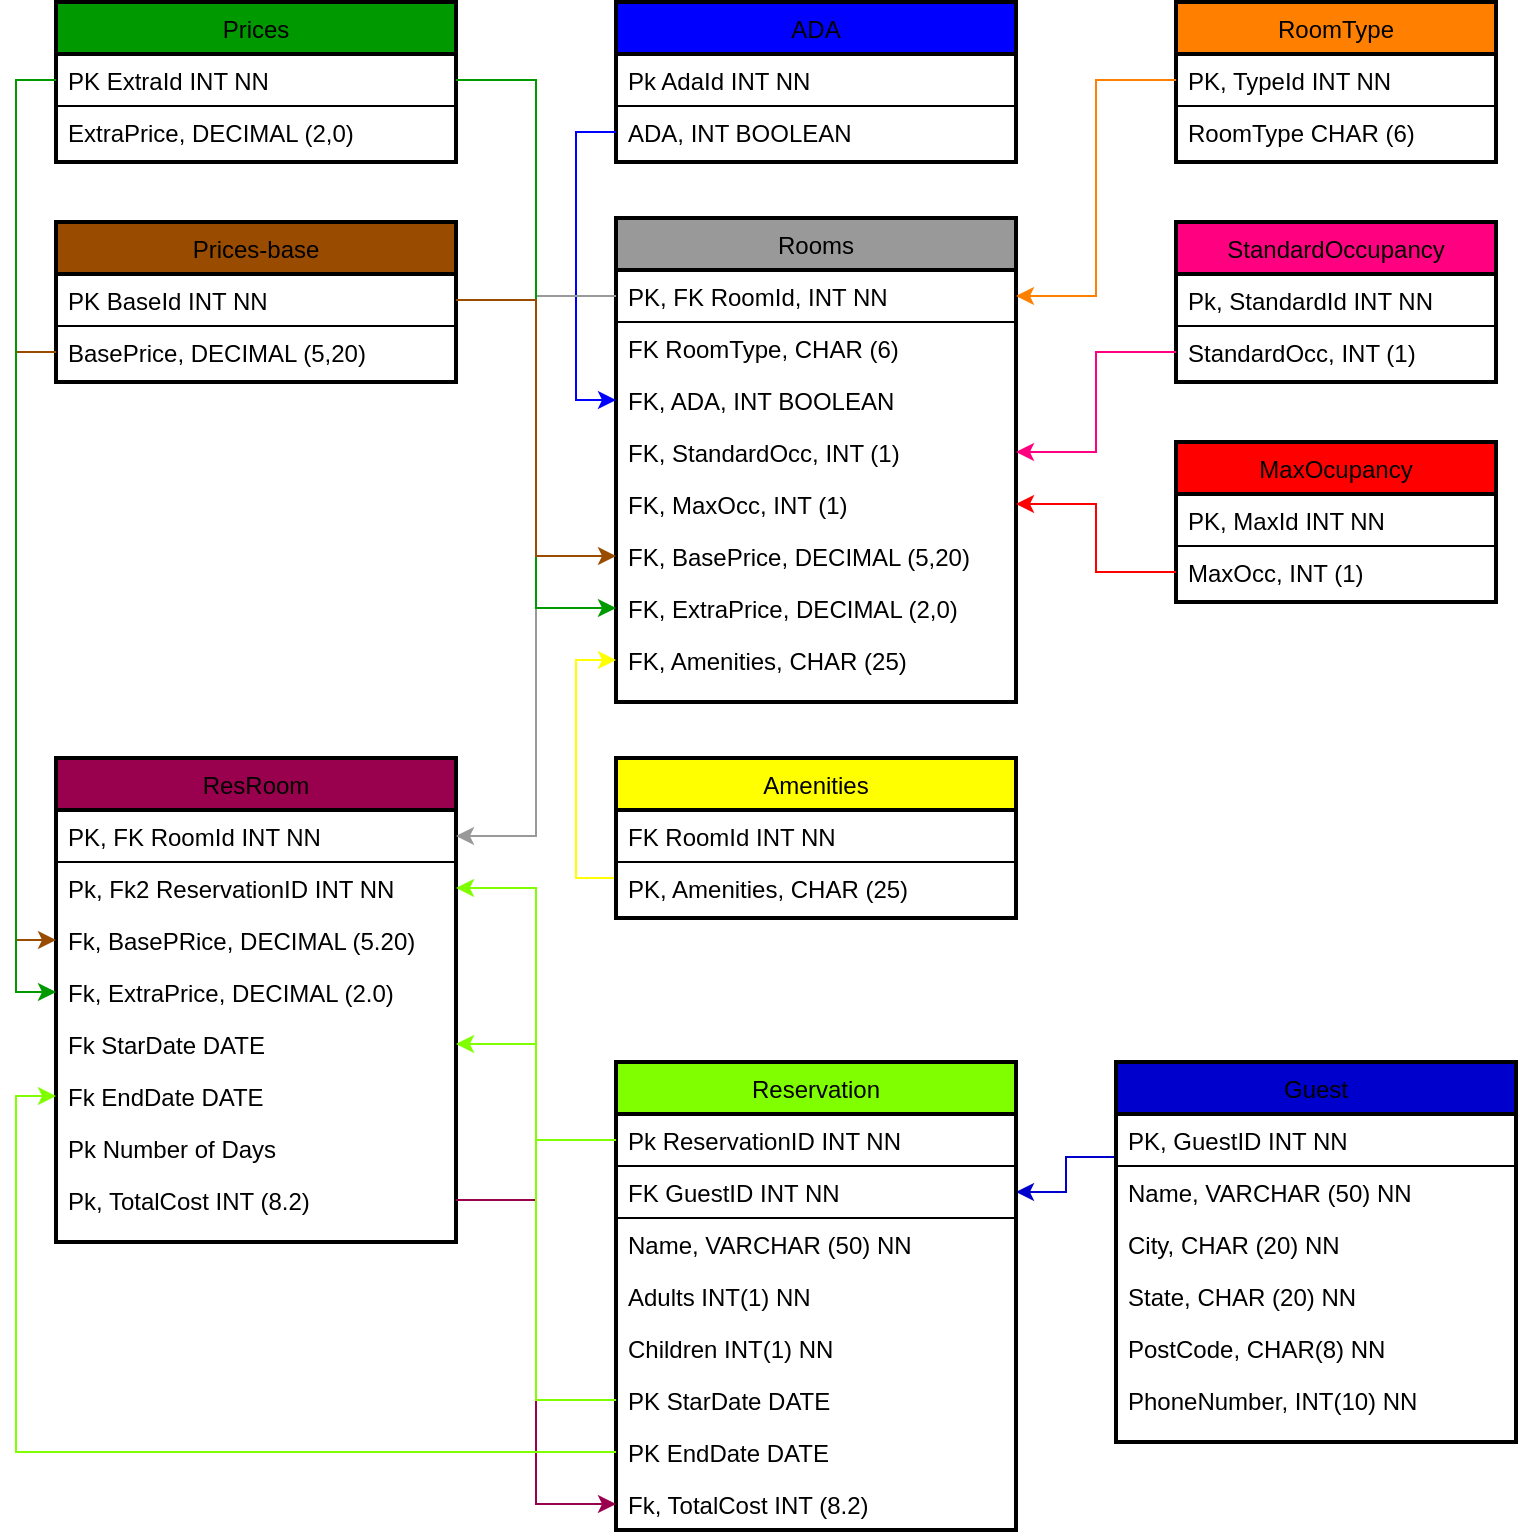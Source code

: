 <mxfile version="17.5.0" type="github" pages="3">
  <diagram id="C5RBs43oDa-KdzZeNtuy" name="Page-1">
    <mxGraphModel dx="1157" dy="651" grid="1" gridSize="10" guides="1" tooltips="1" connect="1" arrows="1" fold="1" page="1" pageScale="1" pageWidth="827" pageHeight="1169" math="0" shadow="0">
      <root>
        <mxCell id="WIyWlLk6GJQsqaUBKTNV-0" />
        <mxCell id="WIyWlLk6GJQsqaUBKTNV-1" parent="WIyWlLk6GJQsqaUBKTNV-0" />
        <mxCell id="zkfFHV4jXpPFQw0GAbJ--6" value="RoomType" style="swimlane;fontStyle=0;align=center;verticalAlign=top;childLayout=stackLayout;horizontal=1;startSize=26;horizontalStack=0;resizeParent=1;resizeLast=0;collapsible=1;marginBottom=0;rounded=0;shadow=0;strokeWidth=2;fillColor=#FF8000;" parent="WIyWlLk6GJQsqaUBKTNV-1" vertex="1">
          <mxGeometry x="640" y="770" width="160" height="80" as="geometry">
            <mxRectangle x="130" y="380" width="160" height="26" as="alternateBounds" />
          </mxGeometry>
        </mxCell>
        <mxCell id="zkfFHV4jXpPFQw0GAbJ--7" value="PK, TypeId INT NN" style="text;align=left;verticalAlign=top;spacingLeft=4;spacingRight=4;overflow=hidden;rotatable=0;points=[[0,0.5],[1,0.5]];portConstraint=eastwest;strokeColor=default;" parent="zkfFHV4jXpPFQw0GAbJ--6" vertex="1">
          <mxGeometry y="26" width="160" height="26" as="geometry" />
        </mxCell>
        <mxCell id="zkfFHV4jXpPFQw0GAbJ--8" value="RoomType CHAR (6)" style="text;align=left;verticalAlign=top;spacingLeft=4;spacingRight=4;overflow=hidden;rotatable=0;points=[[0,0.5],[1,0.5]];portConstraint=eastwest;rounded=0;shadow=0;html=0;" parent="zkfFHV4jXpPFQw0GAbJ--6" vertex="1">
          <mxGeometry y="52" width="160" height="26" as="geometry" />
        </mxCell>
        <mxCell id="zkfFHV4jXpPFQw0GAbJ--17" value="Rooms" style="swimlane;fontStyle=0;align=center;verticalAlign=top;childLayout=stackLayout;horizontal=1;startSize=26;horizontalStack=0;resizeParent=1;resizeLast=0;collapsible=1;marginBottom=0;rounded=0;shadow=0;strokeWidth=2;fillColor=#999999;" parent="WIyWlLk6GJQsqaUBKTNV-1" vertex="1">
          <mxGeometry x="360" y="878" width="200" height="242" as="geometry">
            <mxRectangle x="550" y="140" width="160" height="26" as="alternateBounds" />
          </mxGeometry>
        </mxCell>
        <mxCell id="0P9o4trkwfI-SX9gZ-fZ-0" value="PK, FK RoomId, INT NN" style="text;align=left;verticalAlign=top;spacingLeft=4;spacingRight=4;overflow=hidden;rotatable=0;points=[[0,0.5],[1,0.5]];portConstraint=eastwest;strokeColor=default;" parent="zkfFHV4jXpPFQw0GAbJ--17" vertex="1">
          <mxGeometry y="26" width="200" height="26" as="geometry" />
        </mxCell>
        <mxCell id="zkfFHV4jXpPFQw0GAbJ--20" value="FK RoomType, CHAR (6)" style="text;align=left;verticalAlign=top;spacingLeft=4;spacingRight=4;overflow=hidden;rotatable=0;points=[[0,0.5],[1,0.5]];portConstraint=eastwest;rounded=0;shadow=0;html=0;" parent="zkfFHV4jXpPFQw0GAbJ--17" vertex="1">
          <mxGeometry y="52" width="200" height="26" as="geometry" />
        </mxCell>
        <mxCell id="zkfFHV4jXpPFQw0GAbJ--21" value="FK, ADA, INT BOOLEAN" style="text;align=left;verticalAlign=top;spacingLeft=4;spacingRight=4;overflow=hidden;rotatable=0;points=[[0,0.5],[1,0.5]];portConstraint=eastwest;rounded=0;shadow=0;html=0;" parent="zkfFHV4jXpPFQw0GAbJ--17" vertex="1">
          <mxGeometry y="78" width="200" height="26" as="geometry" />
        </mxCell>
        <mxCell id="0P9o4trkwfI-SX9gZ-fZ-1" value="FK, StandardOcc, INT (1)" style="text;align=left;verticalAlign=top;spacingLeft=4;spacingRight=4;overflow=hidden;rotatable=0;points=[[0,0.5],[1,0.5]];portConstraint=eastwest;rounded=0;shadow=0;html=0;" parent="zkfFHV4jXpPFQw0GAbJ--17" vertex="1">
          <mxGeometry y="104" width="200" height="26" as="geometry" />
        </mxCell>
        <mxCell id="zkfFHV4jXpPFQw0GAbJ--22" value="FK, MaxOcc, INT (1)" style="text;align=left;verticalAlign=top;spacingLeft=4;spacingRight=4;overflow=hidden;rotatable=0;points=[[0,0.5],[1,0.5]];portConstraint=eastwest;rounded=0;shadow=0;html=0;" parent="zkfFHV4jXpPFQw0GAbJ--17" vertex="1">
          <mxGeometry y="130" width="200" height="26" as="geometry" />
        </mxCell>
        <mxCell id="0P9o4trkwfI-SX9gZ-fZ-3" value="FK, BasePrice, DECIMAL (5,20)" style="text;align=left;verticalAlign=top;spacingLeft=4;spacingRight=4;overflow=hidden;rotatable=0;points=[[0,0.5],[1,0.5]];portConstraint=eastwest;rounded=0;shadow=0;html=0;" parent="zkfFHV4jXpPFQw0GAbJ--17" vertex="1">
          <mxGeometry y="156" width="200" height="26" as="geometry" />
        </mxCell>
        <mxCell id="0P9o4trkwfI-SX9gZ-fZ-4" value="FK, ExtraPrice, DECIMAL (2,0)" style="text;align=left;verticalAlign=top;spacingLeft=4;spacingRight=4;overflow=hidden;rotatable=0;points=[[0,0.5],[1,0.5]];portConstraint=eastwest;rounded=0;shadow=0;html=0;" parent="zkfFHV4jXpPFQw0GAbJ--17" vertex="1">
          <mxGeometry y="182" width="200" height="26" as="geometry" />
        </mxCell>
        <mxCell id="0P9o4trkwfI-SX9gZ-fZ-2" value="FK, Amenities, CHAR (25)" style="text;align=left;verticalAlign=top;spacingLeft=4;spacingRight=4;overflow=hidden;rotatable=0;points=[[0,0.5],[1,0.5]];portConstraint=eastwest;rounded=0;shadow=0;html=0;" parent="zkfFHV4jXpPFQw0GAbJ--17" vertex="1">
          <mxGeometry y="208" width="200" height="26" as="geometry" />
        </mxCell>
        <mxCell id="3suS3oA_n47Dg1RYCgZG-1" value="StandardOccupancy" style="swimlane;fontStyle=0;align=center;verticalAlign=top;childLayout=stackLayout;horizontal=1;startSize=26;horizontalStack=0;resizeParent=1;resizeLast=0;collapsible=1;marginBottom=0;rounded=0;shadow=0;strokeWidth=2;fillColor=#FF0080;" vertex="1" parent="WIyWlLk6GJQsqaUBKTNV-1">
          <mxGeometry x="640" y="880" width="160" height="80" as="geometry">
            <mxRectangle x="130" y="380" width="160" height="26" as="alternateBounds" />
          </mxGeometry>
        </mxCell>
        <mxCell id="3suS3oA_n47Dg1RYCgZG-2" value="Pk, StandardId INT NN" style="text;align=left;verticalAlign=top;spacingLeft=4;spacingRight=4;overflow=hidden;rotatable=0;points=[[0,0.5],[1,0.5]];portConstraint=eastwest;strokeColor=default;" vertex="1" parent="3suS3oA_n47Dg1RYCgZG-1">
          <mxGeometry y="26" width="160" height="26" as="geometry" />
        </mxCell>
        <mxCell id="3suS3oA_n47Dg1RYCgZG-4" value="StandardOcc, INT (1)" style="text;align=left;verticalAlign=top;spacingLeft=4;spacingRight=4;overflow=hidden;rotatable=0;points=[[0,0.5],[1,0.5]];portConstraint=eastwest;" vertex="1" parent="3suS3oA_n47Dg1RYCgZG-1">
          <mxGeometry y="52" width="160" height="26" as="geometry" />
        </mxCell>
        <mxCell id="3suS3oA_n47Dg1RYCgZG-6" value="MaxOcupancy" style="swimlane;fontStyle=0;align=center;verticalAlign=top;childLayout=stackLayout;horizontal=1;startSize=26;horizontalStack=0;resizeParent=1;resizeLast=0;collapsible=1;marginBottom=0;rounded=0;shadow=0;strokeWidth=2;fillColor=#FF0000;" vertex="1" parent="WIyWlLk6GJQsqaUBKTNV-1">
          <mxGeometry x="640" y="990" width="160" height="80" as="geometry">
            <mxRectangle x="130" y="380" width="160" height="26" as="alternateBounds" />
          </mxGeometry>
        </mxCell>
        <mxCell id="3suS3oA_n47Dg1RYCgZG-7" value="PK, MaxId INT NN" style="text;align=left;verticalAlign=top;spacingLeft=4;spacingRight=4;overflow=hidden;rotatable=0;points=[[0,0.5],[1,0.5]];portConstraint=eastwest;strokeColor=default;" vertex="1" parent="3suS3oA_n47Dg1RYCgZG-6">
          <mxGeometry y="26" width="160" height="26" as="geometry" />
        </mxCell>
        <mxCell id="3suS3oA_n47Dg1RYCgZG-10" value="MaxOcc, INT (1)" style="text;align=left;verticalAlign=top;spacingLeft=4;spacingRight=4;overflow=hidden;rotatable=0;points=[[0,0.5],[1,0.5]];portConstraint=eastwest;" vertex="1" parent="3suS3oA_n47Dg1RYCgZG-6">
          <mxGeometry y="52" width="160" height="26" as="geometry" />
        </mxCell>
        <mxCell id="3suS3oA_n47Dg1RYCgZG-43" style="edgeStyle=orthogonalEdgeStyle;rounded=0;orthogonalLoop=1;jettySize=auto;html=1;exitX=0;exitY=0.75;exitDx=0;exitDy=0;entryX=0;entryY=0.5;entryDx=0;entryDy=0;strokeColor=#FFFF00;" edge="1" parent="WIyWlLk6GJQsqaUBKTNV-1" source="3suS3oA_n47Dg1RYCgZG-11" target="0P9o4trkwfI-SX9gZ-fZ-2">
          <mxGeometry relative="1" as="geometry" />
        </mxCell>
        <mxCell id="3suS3oA_n47Dg1RYCgZG-11" value="Amenities" style="swimlane;fontStyle=0;align=center;verticalAlign=top;childLayout=stackLayout;horizontal=1;startSize=26;horizontalStack=0;resizeParent=1;resizeLast=0;collapsible=1;marginBottom=0;rounded=0;shadow=0;strokeWidth=2;fillColor=#FFFF00;" vertex="1" parent="WIyWlLk6GJQsqaUBKTNV-1">
          <mxGeometry x="360" y="1148" width="200" height="80" as="geometry">
            <mxRectangle x="130" y="380" width="160" height="26" as="alternateBounds" />
          </mxGeometry>
        </mxCell>
        <mxCell id="3suS3oA_n47Dg1RYCgZG-12" value="FK RoomId INT NN" style="text;align=left;verticalAlign=top;spacingLeft=4;spacingRight=4;overflow=hidden;rotatable=0;points=[[0,0.5],[1,0.5]];portConstraint=eastwest;strokeColor=default;" vertex="1" parent="3suS3oA_n47Dg1RYCgZG-11">
          <mxGeometry y="26" width="200" height="26" as="geometry" />
        </mxCell>
        <mxCell id="3suS3oA_n47Dg1RYCgZG-13" value="PK, Amenities, CHAR (25)" style="text;align=left;verticalAlign=top;spacingLeft=4;spacingRight=4;overflow=hidden;rotatable=0;points=[[0,0.5],[1,0.5]];portConstraint=eastwest;rounded=0;shadow=0;html=0;" vertex="1" parent="3suS3oA_n47Dg1RYCgZG-11">
          <mxGeometry y="52" width="200" height="26" as="geometry" />
        </mxCell>
        <mxCell id="3suS3oA_n47Dg1RYCgZG-17" value="ADA" style="swimlane;fontStyle=0;align=center;verticalAlign=top;childLayout=stackLayout;horizontal=1;startSize=26;horizontalStack=0;resizeParent=1;resizeLast=0;collapsible=1;marginBottom=0;rounded=0;shadow=0;strokeWidth=2;fillColor=#0000FF;" vertex="1" parent="WIyWlLk6GJQsqaUBKTNV-1">
          <mxGeometry x="360" y="770" width="200" height="80" as="geometry">
            <mxRectangle x="130" y="380" width="160" height="26" as="alternateBounds" />
          </mxGeometry>
        </mxCell>
        <mxCell id="3suS3oA_n47Dg1RYCgZG-18" value="Pk AdaId INT NN" style="text;align=left;verticalAlign=top;spacingLeft=4;spacingRight=4;overflow=hidden;rotatable=0;points=[[0,0.5],[1,0.5]];portConstraint=eastwest;strokeColor=default;" vertex="1" parent="3suS3oA_n47Dg1RYCgZG-17">
          <mxGeometry y="26" width="200" height="26" as="geometry" />
        </mxCell>
        <mxCell id="3suS3oA_n47Dg1RYCgZG-19" value="ADA, INT BOOLEAN" style="text;align=left;verticalAlign=top;spacingLeft=4;spacingRight=4;overflow=hidden;rotatable=0;points=[[0,0.5],[1,0.5]];portConstraint=eastwest;rounded=0;shadow=0;html=0;" vertex="1" parent="3suS3oA_n47Dg1RYCgZG-17">
          <mxGeometry y="52" width="200" height="26" as="geometry" />
        </mxCell>
        <mxCell id="3suS3oA_n47Dg1RYCgZG-21" value="Prices-base" style="swimlane;fontStyle=0;align=center;verticalAlign=top;childLayout=stackLayout;horizontal=1;startSize=26;horizontalStack=0;resizeParent=1;resizeLast=0;collapsible=1;marginBottom=0;rounded=0;shadow=0;strokeWidth=2;fillColor=#994C00;" vertex="1" parent="WIyWlLk6GJQsqaUBKTNV-1">
          <mxGeometry x="80" y="880" width="200" height="80" as="geometry">
            <mxRectangle x="130" y="380" width="160" height="26" as="alternateBounds" />
          </mxGeometry>
        </mxCell>
        <mxCell id="3suS3oA_n47Dg1RYCgZG-22" value="PK BaseId INT NN" style="text;align=left;verticalAlign=top;spacingLeft=4;spacingRight=4;overflow=hidden;rotatable=0;points=[[0,0.5],[1,0.5]];portConstraint=eastwest;strokeColor=default;" vertex="1" parent="3suS3oA_n47Dg1RYCgZG-21">
          <mxGeometry y="26" width="200" height="26" as="geometry" />
        </mxCell>
        <mxCell id="3suS3oA_n47Dg1RYCgZG-24" value="BasePrice, DECIMAL (5,20)" style="text;align=left;verticalAlign=top;spacingLeft=4;spacingRight=4;overflow=hidden;rotatable=0;points=[[0,0.5],[1,0.5]];portConstraint=eastwest;rounded=0;shadow=0;html=0;" vertex="1" parent="3suS3oA_n47Dg1RYCgZG-21">
          <mxGeometry y="52" width="200" height="26" as="geometry" />
        </mxCell>
        <mxCell id="3suS3oA_n47Dg1RYCgZG-29" style="edgeStyle=orthogonalEdgeStyle;rounded=0;orthogonalLoop=1;jettySize=auto;html=1;exitX=0;exitY=0.5;exitDx=0;exitDy=0;entryX=0;entryY=0.5;entryDx=0;entryDy=0;strokeColor=#0000FF;" edge="1" parent="WIyWlLk6GJQsqaUBKTNV-1" source="3suS3oA_n47Dg1RYCgZG-19" target="zkfFHV4jXpPFQw0GAbJ--21">
          <mxGeometry relative="1" as="geometry" />
        </mxCell>
        <mxCell id="3suS3oA_n47Dg1RYCgZG-65" style="edgeStyle=orthogonalEdgeStyle;rounded=0;orthogonalLoop=1;jettySize=auto;html=1;exitX=0;exitY=0.25;exitDx=0;exitDy=0;entryX=1;entryY=0.5;entryDx=0;entryDy=0;strokeColor=#0000CC;strokeWidth=1;" edge="1" parent="WIyWlLk6GJQsqaUBKTNV-1" source="3suS3oA_n47Dg1RYCgZG-44" target="3suS3oA_n47Dg1RYCgZG-55">
          <mxGeometry relative="1" as="geometry" />
        </mxCell>
        <mxCell id="3suS3oA_n47Dg1RYCgZG-44" value="Guest" style="swimlane;fontStyle=0;align=center;verticalAlign=top;childLayout=stackLayout;horizontal=1;startSize=26;horizontalStack=0;resizeParent=1;resizeLast=0;collapsible=1;marginBottom=0;rounded=0;shadow=0;strokeWidth=2;fillColor=#0000CC;" vertex="1" parent="WIyWlLk6GJQsqaUBKTNV-1">
          <mxGeometry x="610" y="1300" width="200" height="190" as="geometry">
            <mxRectangle x="550" y="140" width="160" height="26" as="alternateBounds" />
          </mxGeometry>
        </mxCell>
        <mxCell id="3suS3oA_n47Dg1RYCgZG-45" value="PK, GuestID INT NN" style="text;align=left;verticalAlign=top;spacingLeft=4;spacingRight=4;overflow=hidden;rotatable=0;points=[[0,0.5],[1,0.5]];portConstraint=eastwest;strokeColor=default;" vertex="1" parent="3suS3oA_n47Dg1RYCgZG-44">
          <mxGeometry y="26" width="200" height="26" as="geometry" />
        </mxCell>
        <mxCell id="3suS3oA_n47Dg1RYCgZG-46" value="Name, VARCHAR (50) NN" style="text;align=left;verticalAlign=top;spacingLeft=4;spacingRight=4;overflow=hidden;rotatable=0;points=[[0,0.5],[1,0.5]];portConstraint=eastwest;rounded=0;shadow=0;html=0;" vertex="1" parent="3suS3oA_n47Dg1RYCgZG-44">
          <mxGeometry y="52" width="200" height="26" as="geometry" />
        </mxCell>
        <mxCell id="3suS3oA_n47Dg1RYCgZG-48" value="City, CHAR (20) NN" style="text;align=left;verticalAlign=top;spacingLeft=4;spacingRight=4;overflow=hidden;rotatable=0;points=[[0,0.5],[1,0.5]];portConstraint=eastwest;rounded=0;shadow=0;html=0;" vertex="1" parent="3suS3oA_n47Dg1RYCgZG-44">
          <mxGeometry y="78" width="200" height="26" as="geometry" />
        </mxCell>
        <mxCell id="3suS3oA_n47Dg1RYCgZG-49" value="State, CHAR (20) NN" style="text;align=left;verticalAlign=top;spacingLeft=4;spacingRight=4;overflow=hidden;rotatable=0;points=[[0,0.5],[1,0.5]];portConstraint=eastwest;rounded=0;shadow=0;html=0;" vertex="1" parent="3suS3oA_n47Dg1RYCgZG-44">
          <mxGeometry y="104" width="200" height="26" as="geometry" />
        </mxCell>
        <mxCell id="3suS3oA_n47Dg1RYCgZG-50" value="PostCode, CHAR(8) NN" style="text;align=left;verticalAlign=top;spacingLeft=4;spacingRight=4;overflow=hidden;rotatable=0;points=[[0,0.5],[1,0.5]];portConstraint=eastwest;rounded=0;shadow=0;html=0;" vertex="1" parent="3suS3oA_n47Dg1RYCgZG-44">
          <mxGeometry y="130" width="200" height="26" as="geometry" />
        </mxCell>
        <mxCell id="3suS3oA_n47Dg1RYCgZG-51" value="PhoneNumber, INT(10) NN" style="text;align=left;verticalAlign=top;spacingLeft=4;spacingRight=4;overflow=hidden;rotatable=0;points=[[0,0.5],[1,0.5]];portConstraint=eastwest;rounded=0;shadow=0;html=0;" vertex="1" parent="3suS3oA_n47Dg1RYCgZG-44">
          <mxGeometry y="156" width="200" height="26" as="geometry" />
        </mxCell>
        <mxCell id="3suS3oA_n47Dg1RYCgZG-54" value="Reservation" style="swimlane;fontStyle=0;align=center;verticalAlign=top;childLayout=stackLayout;horizontal=1;startSize=26;horizontalStack=0;resizeParent=1;resizeLast=0;collapsible=1;marginBottom=0;rounded=0;shadow=0;strokeWidth=2;fillColor=#80FF00;" vertex="1" parent="WIyWlLk6GJQsqaUBKTNV-1">
          <mxGeometry x="360" y="1300" width="200" height="234" as="geometry">
            <mxRectangle x="550" y="140" width="160" height="26" as="alternateBounds" />
          </mxGeometry>
        </mxCell>
        <mxCell id="3suS3oA_n47Dg1RYCgZG-62" value="Pk ReservationID INT NN" style="text;align=left;verticalAlign=top;spacingLeft=4;spacingRight=4;overflow=hidden;rotatable=0;points=[[0,0.5],[1,0.5]];portConstraint=eastwest;strokeColor=default;" vertex="1" parent="3suS3oA_n47Dg1RYCgZG-54">
          <mxGeometry y="26" width="200" height="26" as="geometry" />
        </mxCell>
        <mxCell id="3suS3oA_n47Dg1RYCgZG-55" value="FK GuestID INT NN" style="text;align=left;verticalAlign=top;spacingLeft=4;spacingRight=4;overflow=hidden;rotatable=0;points=[[0,0.5],[1,0.5]];portConstraint=eastwest;strokeColor=default;" vertex="1" parent="3suS3oA_n47Dg1RYCgZG-54">
          <mxGeometry y="52" width="200" height="26" as="geometry" />
        </mxCell>
        <mxCell id="3suS3oA_n47Dg1RYCgZG-56" value="Name, VARCHAR (50) NN" style="text;align=left;verticalAlign=top;spacingLeft=4;spacingRight=4;overflow=hidden;rotatable=0;points=[[0,0.5],[1,0.5]];portConstraint=eastwest;rounded=0;shadow=0;html=0;" vertex="1" parent="3suS3oA_n47Dg1RYCgZG-54">
          <mxGeometry y="78" width="200" height="26" as="geometry" />
        </mxCell>
        <mxCell id="3suS3oA_n47Dg1RYCgZG-58" value="Adults INT(1) NN" style="text;align=left;verticalAlign=top;spacingLeft=4;spacingRight=4;overflow=hidden;rotatable=0;points=[[0,0.5],[1,0.5]];portConstraint=eastwest;rounded=0;shadow=0;html=0;" vertex="1" parent="3suS3oA_n47Dg1RYCgZG-54">
          <mxGeometry y="104" width="200" height="26" as="geometry" />
        </mxCell>
        <mxCell id="3suS3oA_n47Dg1RYCgZG-59" value="Children INT(1) NN" style="text;align=left;verticalAlign=top;spacingLeft=4;spacingRight=4;overflow=hidden;rotatable=0;points=[[0,0.5],[1,0.5]];portConstraint=eastwest;rounded=0;shadow=0;html=0;" vertex="1" parent="3suS3oA_n47Dg1RYCgZG-54">
          <mxGeometry y="130" width="200" height="26" as="geometry" />
        </mxCell>
        <mxCell id="3suS3oA_n47Dg1RYCgZG-60" value="PK StarDate DATE" style="text;align=left;verticalAlign=top;spacingLeft=4;spacingRight=4;overflow=hidden;rotatable=0;points=[[0,0.5],[1,0.5]];portConstraint=eastwest;rounded=0;shadow=0;html=0;" vertex="1" parent="3suS3oA_n47Dg1RYCgZG-54">
          <mxGeometry y="156" width="200" height="26" as="geometry" />
        </mxCell>
        <mxCell id="3suS3oA_n47Dg1RYCgZG-61" value="PK EndDate DATE" style="text;align=left;verticalAlign=top;spacingLeft=4;spacingRight=4;overflow=hidden;rotatable=0;points=[[0,0.5],[1,0.5]];portConstraint=eastwest;rounded=0;shadow=0;html=0;" vertex="1" parent="3suS3oA_n47Dg1RYCgZG-54">
          <mxGeometry y="182" width="200" height="26" as="geometry" />
        </mxCell>
        <mxCell id="3suS3oA_n47Dg1RYCgZG-64" value="Fk, TotalCost INT (8.2)" style="text;align=left;verticalAlign=top;spacingLeft=4;spacingRight=4;overflow=hidden;rotatable=0;points=[[0,0.5],[1,0.5]];portConstraint=eastwest;rounded=0;shadow=0;html=0;" vertex="1" parent="3suS3oA_n47Dg1RYCgZG-54">
          <mxGeometry y="208" width="200" height="26" as="geometry" />
        </mxCell>
        <mxCell id="3suS3oA_n47Dg1RYCgZG-66" value="ResRoom" style="swimlane;fontStyle=0;align=center;verticalAlign=top;childLayout=stackLayout;horizontal=1;startSize=26;horizontalStack=0;resizeParent=1;resizeLast=0;collapsible=1;marginBottom=0;rounded=0;shadow=0;strokeWidth=2;fillColor=#99004D;" vertex="1" parent="WIyWlLk6GJQsqaUBKTNV-1">
          <mxGeometry x="80" y="1148" width="200" height="242" as="geometry">
            <mxRectangle x="130" y="380" width="160" height="26" as="alternateBounds" />
          </mxGeometry>
        </mxCell>
        <mxCell id="3suS3oA_n47Dg1RYCgZG-67" value="PK, FK RoomId INT NN" style="text;align=left;verticalAlign=top;spacingLeft=4;spacingRight=4;overflow=hidden;rotatable=0;points=[[0,0.5],[1,0.5]];portConstraint=eastwest;strokeColor=default;" vertex="1" parent="3suS3oA_n47Dg1RYCgZG-66">
          <mxGeometry y="26" width="200" height="26" as="geometry" />
        </mxCell>
        <mxCell id="3suS3oA_n47Dg1RYCgZG-68" value="Pk, Fk2 ReservationID INT NN" style="text;align=left;verticalAlign=top;spacingLeft=4;spacingRight=4;overflow=hidden;rotatable=0;points=[[0,0.5],[1,0.5]];portConstraint=eastwest;rounded=0;shadow=0;html=0;" vertex="1" parent="3suS3oA_n47Dg1RYCgZG-66">
          <mxGeometry y="52" width="200" height="26" as="geometry" />
        </mxCell>
        <mxCell id="3suS3oA_n47Dg1RYCgZG-70" value="Fk, BasePRice, DECIMAL (5.20)" style="text;align=left;verticalAlign=top;spacingLeft=4;spacingRight=4;overflow=hidden;rotatable=0;points=[[0,0.5],[1,0.5]];portConstraint=eastwest;rounded=0;shadow=0;html=0;" vertex="1" parent="3suS3oA_n47Dg1RYCgZG-66">
          <mxGeometry y="78" width="200" height="26" as="geometry" />
        </mxCell>
        <mxCell id="3suS3oA_n47Dg1RYCgZG-71" value="Fk, ExtraPrice, DECIMAL (2.0)" style="text;align=left;verticalAlign=top;spacingLeft=4;spacingRight=4;overflow=hidden;rotatable=0;points=[[0,0.5],[1,0.5]];portConstraint=eastwest;rounded=0;shadow=0;html=0;" vertex="1" parent="3suS3oA_n47Dg1RYCgZG-66">
          <mxGeometry y="104" width="200" height="26" as="geometry" />
        </mxCell>
        <mxCell id="3suS3oA_n47Dg1RYCgZG-74" value="Fk StarDate DATE" style="text;align=left;verticalAlign=top;spacingLeft=4;spacingRight=4;overflow=hidden;rotatable=0;points=[[0,0.5],[1,0.5]];portConstraint=eastwest;rounded=0;shadow=0;html=0;" vertex="1" parent="3suS3oA_n47Dg1RYCgZG-66">
          <mxGeometry y="130" width="200" height="26" as="geometry" />
        </mxCell>
        <mxCell id="3suS3oA_n47Dg1RYCgZG-75" value="Fk EndDate DATE" style="text;align=left;verticalAlign=top;spacingLeft=4;spacingRight=4;overflow=hidden;rotatable=0;points=[[0,0.5],[1,0.5]];portConstraint=eastwest;rounded=0;shadow=0;html=0;" vertex="1" parent="3suS3oA_n47Dg1RYCgZG-66">
          <mxGeometry y="156" width="200" height="26" as="geometry" />
        </mxCell>
        <mxCell id="3suS3oA_n47Dg1RYCgZG-69" value="Pk Number of Days" style="text;align=left;verticalAlign=top;spacingLeft=4;spacingRight=4;overflow=hidden;rotatable=0;points=[[0,0.5],[1,0.5]];portConstraint=eastwest;rounded=0;shadow=0;html=0;" vertex="1" parent="3suS3oA_n47Dg1RYCgZG-66">
          <mxGeometry y="182" width="200" height="26" as="geometry" />
        </mxCell>
        <mxCell id="3suS3oA_n47Dg1RYCgZG-76" value="Pk, TotalCost INT (8.2)" style="text;align=left;verticalAlign=top;spacingLeft=4;spacingRight=4;overflow=hidden;rotatable=0;points=[[0,0.5],[1,0.5]];portConstraint=eastwest;rounded=0;shadow=0;html=0;" vertex="1" parent="3suS3oA_n47Dg1RYCgZG-66">
          <mxGeometry y="208" width="200" height="26" as="geometry" />
        </mxCell>
        <mxCell id="3suS3oA_n47Dg1RYCgZG-77" style="edgeStyle=orthogonalEdgeStyle;rounded=0;orthogonalLoop=1;jettySize=auto;html=1;exitX=1;exitY=0.5;exitDx=0;exitDy=0;entryX=0;entryY=0.5;entryDx=0;entryDy=0;strokeColor=#99004D;strokeWidth=1;" edge="1" parent="WIyWlLk6GJQsqaUBKTNV-1" source="3suS3oA_n47Dg1RYCgZG-76" target="3suS3oA_n47Dg1RYCgZG-64">
          <mxGeometry relative="1" as="geometry" />
        </mxCell>
        <mxCell id="3suS3oA_n47Dg1RYCgZG-78" style="edgeStyle=orthogonalEdgeStyle;rounded=0;orthogonalLoop=1;jettySize=auto;html=1;exitX=0;exitY=0.5;exitDx=0;exitDy=0;strokeColor=#80FF00;strokeWidth=1;" edge="1" parent="WIyWlLk6GJQsqaUBKTNV-1" source="3suS3oA_n47Dg1RYCgZG-60" target="3suS3oA_n47Dg1RYCgZG-74">
          <mxGeometry relative="1" as="geometry" />
        </mxCell>
        <mxCell id="3suS3oA_n47Dg1RYCgZG-79" style="edgeStyle=orthogonalEdgeStyle;rounded=0;orthogonalLoop=1;jettySize=auto;html=1;exitX=0;exitY=0.5;exitDx=0;exitDy=0;entryX=0;entryY=0.5;entryDx=0;entryDy=0;strokeColor=#80FF00;strokeWidth=1;" edge="1" parent="WIyWlLk6GJQsqaUBKTNV-1" source="3suS3oA_n47Dg1RYCgZG-61" target="3suS3oA_n47Dg1RYCgZG-75">
          <mxGeometry relative="1" as="geometry" />
        </mxCell>
        <mxCell id="3suS3oA_n47Dg1RYCgZG-80" style="edgeStyle=orthogonalEdgeStyle;rounded=0;orthogonalLoop=1;jettySize=auto;html=1;exitX=0;exitY=0.5;exitDx=0;exitDy=0;entryX=1;entryY=0.5;entryDx=0;entryDy=0;strokeColor=#999999;strokeWidth=1;" edge="1" parent="WIyWlLk6GJQsqaUBKTNV-1" source="0P9o4trkwfI-SX9gZ-fZ-0" target="3suS3oA_n47Dg1RYCgZG-67">
          <mxGeometry relative="1" as="geometry" />
        </mxCell>
        <mxCell id="3suS3oA_n47Dg1RYCgZG-81" style="edgeStyle=orthogonalEdgeStyle;rounded=0;orthogonalLoop=1;jettySize=auto;html=1;exitX=0;exitY=0.5;exitDx=0;exitDy=0;entryX=1;entryY=0.5;entryDx=0;entryDy=0;strokeColor=#80FF00;strokeWidth=1;" edge="1" parent="WIyWlLk6GJQsqaUBKTNV-1" source="3suS3oA_n47Dg1RYCgZG-62" target="3suS3oA_n47Dg1RYCgZG-68">
          <mxGeometry relative="1" as="geometry" />
        </mxCell>
        <mxCell id="3suS3oA_n47Dg1RYCgZG-82" style="edgeStyle=orthogonalEdgeStyle;rounded=0;orthogonalLoop=1;jettySize=auto;html=1;exitX=0;exitY=0.5;exitDx=0;exitDy=0;entryX=0;entryY=0.5;entryDx=0;entryDy=0;strokeColor=#994C00;strokeWidth=1;" edge="1" parent="WIyWlLk6GJQsqaUBKTNV-1" source="3suS3oA_n47Dg1RYCgZG-24" target="3suS3oA_n47Dg1RYCgZG-70">
          <mxGeometry relative="1" as="geometry" />
        </mxCell>
        <mxCell id="3suS3oA_n47Dg1RYCgZG-85" style="edgeStyle=orthogonalEdgeStyle;rounded=0;orthogonalLoop=1;jettySize=auto;html=1;exitX=0;exitY=0.5;exitDx=0;exitDy=0;entryX=1;entryY=0.5;entryDx=0;entryDy=0;strokeColor=#FF8000;strokeWidth=1;" edge="1" parent="WIyWlLk6GJQsqaUBKTNV-1" source="zkfFHV4jXpPFQw0GAbJ--7" target="0P9o4trkwfI-SX9gZ-fZ-0">
          <mxGeometry relative="1" as="geometry">
            <Array as="points">
              <mxPoint x="600" y="809" />
              <mxPoint x="600" y="917" />
            </Array>
          </mxGeometry>
        </mxCell>
        <mxCell id="3suS3oA_n47Dg1RYCgZG-89" style="edgeStyle=orthogonalEdgeStyle;rounded=0;orthogonalLoop=1;jettySize=auto;html=1;exitX=0;exitY=0.5;exitDx=0;exitDy=0;strokeColor=#FF0080;strokeWidth=1;" edge="1" parent="WIyWlLk6GJQsqaUBKTNV-1" source="3suS3oA_n47Dg1RYCgZG-4" target="0P9o4trkwfI-SX9gZ-fZ-1">
          <mxGeometry relative="1" as="geometry" />
        </mxCell>
        <mxCell id="3suS3oA_n47Dg1RYCgZG-90" style="edgeStyle=orthogonalEdgeStyle;rounded=0;orthogonalLoop=1;jettySize=auto;html=1;exitX=0;exitY=0.5;exitDx=0;exitDy=0;entryX=1;entryY=0.5;entryDx=0;entryDy=0;strokeColor=#FF0000;strokeWidth=1;" edge="1" parent="WIyWlLk6GJQsqaUBKTNV-1" source="3suS3oA_n47Dg1RYCgZG-10" target="zkfFHV4jXpPFQw0GAbJ--22">
          <mxGeometry relative="1" as="geometry" />
        </mxCell>
        <mxCell id="3suS3oA_n47Dg1RYCgZG-93" value="Prices" style="swimlane;fontStyle=0;align=center;verticalAlign=top;childLayout=stackLayout;horizontal=1;startSize=26;horizontalStack=0;resizeParent=1;resizeLast=0;collapsible=1;marginBottom=0;rounded=0;shadow=0;strokeWidth=2;fillColor=#009900;" vertex="1" parent="WIyWlLk6GJQsqaUBKTNV-1">
          <mxGeometry x="80" y="770" width="200" height="80" as="geometry">
            <mxRectangle x="130" y="380" width="160" height="26" as="alternateBounds" />
          </mxGeometry>
        </mxCell>
        <mxCell id="3suS3oA_n47Dg1RYCgZG-94" value="PK ExtraId INT NN" style="text;align=left;verticalAlign=top;spacingLeft=4;spacingRight=4;overflow=hidden;rotatable=0;points=[[0,0.5],[1,0.5]];portConstraint=eastwest;strokeColor=default;" vertex="1" parent="3suS3oA_n47Dg1RYCgZG-93">
          <mxGeometry y="26" width="200" height="26" as="geometry" />
        </mxCell>
        <mxCell id="3suS3oA_n47Dg1RYCgZG-96" value="ExtraPrice, DECIMAL (2,0)" style="text;align=left;verticalAlign=top;spacingLeft=4;spacingRight=4;overflow=hidden;rotatable=0;points=[[0,0.5],[1,0.5]];portConstraint=eastwest;rounded=0;shadow=0;html=0;" vertex="1" parent="3suS3oA_n47Dg1RYCgZG-93">
          <mxGeometry y="52" width="200" height="22" as="geometry" />
        </mxCell>
        <mxCell id="3suS3oA_n47Dg1RYCgZG-97" style="edgeStyle=orthogonalEdgeStyle;rounded=0;orthogonalLoop=1;jettySize=auto;html=1;exitX=1;exitY=0.5;exitDx=0;exitDy=0;entryX=0;entryY=0.5;entryDx=0;entryDy=0;strokeColor=#009900;strokeWidth=1;" edge="1" parent="WIyWlLk6GJQsqaUBKTNV-1" source="3suS3oA_n47Dg1RYCgZG-94" target="0P9o4trkwfI-SX9gZ-fZ-4">
          <mxGeometry relative="1" as="geometry" />
        </mxCell>
        <mxCell id="3suS3oA_n47Dg1RYCgZG-98" style="edgeStyle=orthogonalEdgeStyle;rounded=0;orthogonalLoop=1;jettySize=auto;html=1;exitX=0;exitY=0.5;exitDx=0;exitDy=0;entryX=0;entryY=0.5;entryDx=0;entryDy=0;strokeColor=#009900;strokeWidth=1;" edge="1" parent="WIyWlLk6GJQsqaUBKTNV-1" source="3suS3oA_n47Dg1RYCgZG-94" target="3suS3oA_n47Dg1RYCgZG-71">
          <mxGeometry relative="1" as="geometry" />
        </mxCell>
        <mxCell id="3suS3oA_n47Dg1RYCgZG-99" style="edgeStyle=orthogonalEdgeStyle;rounded=0;orthogonalLoop=1;jettySize=auto;html=1;exitX=1;exitY=0.5;exitDx=0;exitDy=0;entryX=0;entryY=0.5;entryDx=0;entryDy=0;strokeColor=#994C00;strokeWidth=1;" edge="1" parent="WIyWlLk6GJQsqaUBKTNV-1" source="3suS3oA_n47Dg1RYCgZG-22" target="0P9o4trkwfI-SX9gZ-fZ-3">
          <mxGeometry relative="1" as="geometry" />
        </mxCell>
      </root>
    </mxGraphModel>
  </diagram>
  <diagram id="pkscub_tHDJl9oWlOVid" name="Page-2">
    <mxGraphModel dx="1320" dy="522" grid="1" gridSize="10" guides="1" tooltips="1" connect="1" arrows="1" fold="1" page="1" pageScale="1" pageWidth="827" pageHeight="1169" math="0" shadow="0">
      <root>
        <mxCell id="0" />
        <mxCell id="1" parent="0" />
      </root>
    </mxGraphModel>
  </diagram>
  <diagram id="2i2FnWNYXulmPXOsQehC" name="Page-3">
    <mxGraphModel dx="982" dy="522" grid="1" gridSize="10" guides="1" tooltips="1" connect="1" arrows="1" fold="1" page="1" pageScale="1" pageWidth="827" pageHeight="1169" math="0" shadow="0">
      <root>
        <mxCell id="0" />
        <mxCell id="1" parent="0" />
      </root>
    </mxGraphModel>
  </diagram>
</mxfile>
